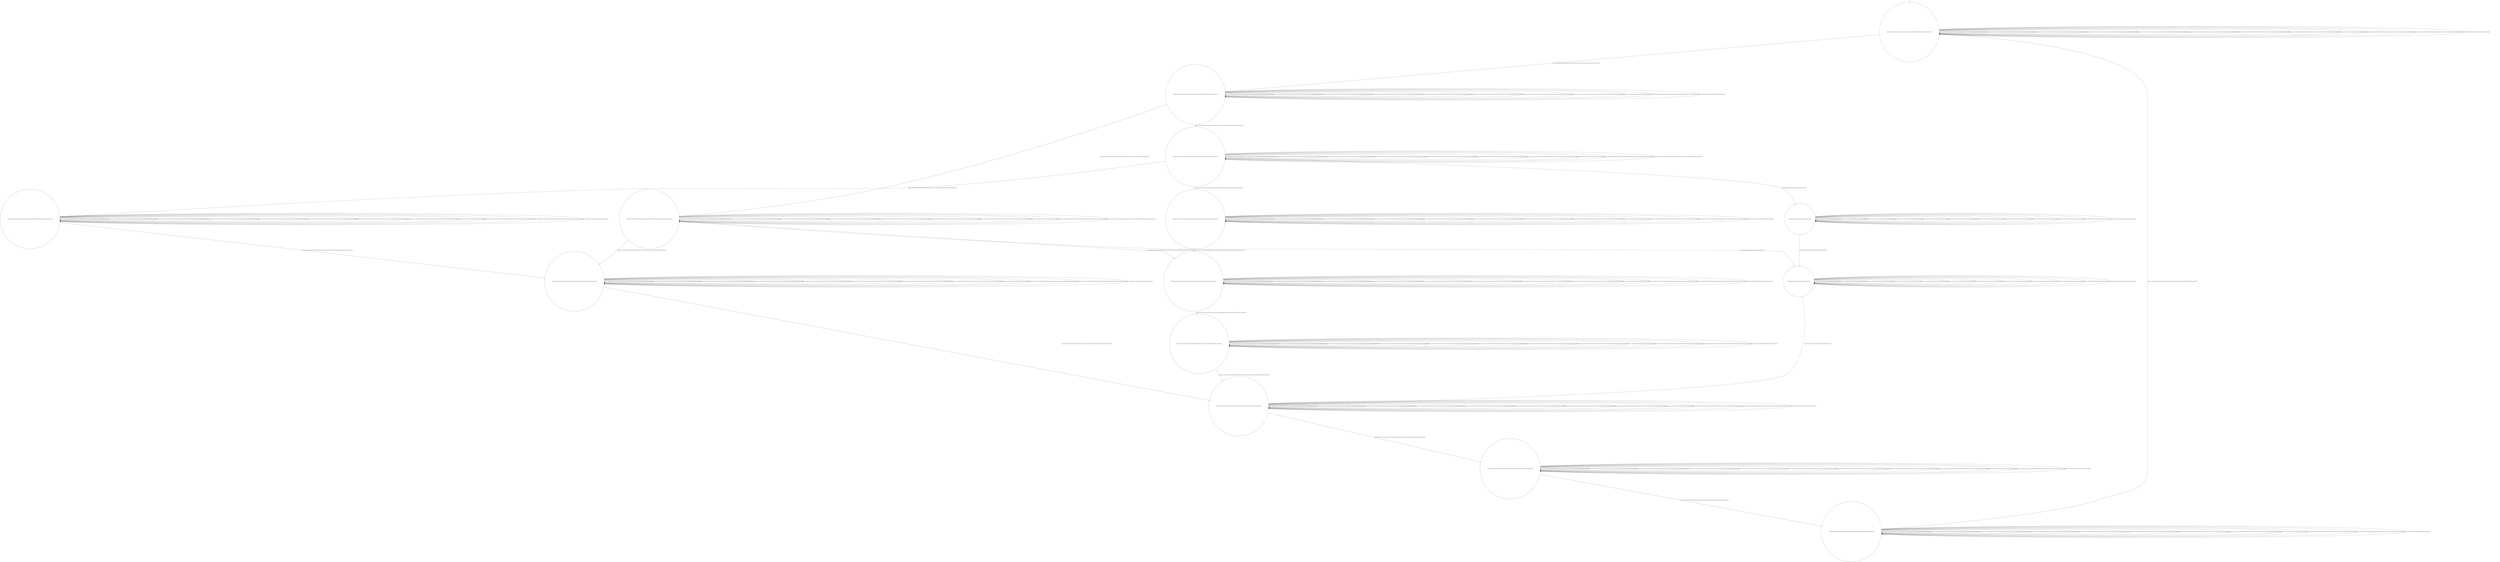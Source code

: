 digraph g {
	edge [lblstyle="above, sloped"];
	s0 [shape="circle" label="0@[((DOL and COF and CAP and TON and not TEA and not EUR) or (EUR and COF and TEA and CAP and TON and not DOL))]"];
	s1 [shape="circle" label="1@[((DOL and COF and CAP and TON and not TEA and not EUR) or (EUR and COF and TEA and CAP and TON and not DOL))]"];
	s2 [shape="circle" label="2@[((DOL and COF and CAP and TON and not TEA and not EUR) or (EUR and COF and TEA and CAP and TON and not DOL))]"];
	s3 [shape="circle" label="3@[((DOL and COF and CAP and TON and not TEA and not EUR) or (EUR and COF and TEA and CAP and TON and not DOL))]"];
	s4 [shape="circle" label="4@[((DOL and COF and CAP and TON and not TEA and not EUR) or (EUR and COF and TEA and CAP and TON and not DOL))]"];
	s5 [shape="circle" label="5@[((DOL and COF and CAP and TON and not TEA and not EUR) or (EUR and COF and TEA and CAP and TON and not DOL))]"];
	s6 [shape="circle" label="6@[((DOL and COF and CAP and TON and not TEA and not EUR) or (EUR and COF and TEA and CAP and TON and not DOL))]"];
	s7 [shape="circle" label="7@[((DOL and COF and CAP and TON and not TEA and not EUR) or (EUR and COF and TEA and CAP and TON and not DOL))]"];
	s8 [shape="circle" label="8@[((DOL and COF and CAP and TON and not TEA and not EUR) or (EUR and COF and TEA and CAP and TON and not DOL))]"];
	s9 [shape="circle" label="9@[((DOL and COF and CAP and TON and not TEA and not EUR) or (EUR and COF and TEA and CAP and TON and not DOL))]"];
	s10 [shape="circle" label="10@[((DOL and COF and CAP and TON and not TEA and not EUR) or (EUR and COF and TEA and CAP and TON and not DOL))]"];
	s11 [shape="circle" label="11@[((DOL and COF and CAP and TON and not TEA and not EUR) or (EUR and COF and TEA and CAP and TON and not DOL))]"];
	s12 [shape="circle" label="12@[((EUR and COF and TEA and CAP and TON and not DOL))]"];
	s13 [shape="circle" label="13@[((EUR and COF and TEA and CAP and TON and not DOL))]"];
	s0 -> s0 [label="cap / nok() [((DOL and COF and CAP and TON and not TEA and not EUR) or (EUR and COF and TEA and CAP and TON and not DOL))]"];
	s0 -> s0 [label="coffee / nok() [((DOL and COF and CAP and TON and not TEA and not EUR) or (EUR and COF and TEA and CAP and TON and not DOL))]"];
	s0 -> s0 [label="cup_taken / nok() [((DOL and COF and CAP and TON and not TEA and not EUR) or (EUR and COF and TEA and CAP and TON and not DOL))]"];
	s0 -> s0 [label="display_done / nok() [((DOL and COF and CAP and TON and not TEA and not EUR) or (EUR and COF and TEA and CAP and TON and not DOL))]"];
	s0 -> s1 [label="euro / ok() [((DOL and COF and CAP and TON and not TEA and not EUR) or (EUR and COF and TEA and CAP and TON and not DOL))]"];
	s0 -> s0 [label="no_sugar / nok() [((DOL and COF and CAP and TON and not TEA and not EUR) or (EUR and COF and TEA and CAP and TON and not DOL))]"];
	s0 -> s0 [label="pour_coffee / nok() [((DOL and COF and CAP and TON and not TEA and not EUR) or (EUR and COF and TEA and CAP and TON and not DOL))]"];
	s0 -> s0 [label="pour_milk / nok() [((DOL and COF and CAP and TON and not TEA and not EUR) or (EUR and COF and TEA and CAP and TON and not DOL))]"];
	s0 -> s0 [label="pour_sugar / nok() [((DOL and COF and CAP and TON and not TEA and not EUR) or (EUR and COF and TEA and CAP and TON and not DOL))]"];
	s0 -> s0 [label="pour_tea / nok() [((EUR and COF and TEA and CAP and TON and not DOL))]"];
	s0 -> s0 [label="ring / nok() [((DOL and COF and CAP and TON and not TEA and not EUR) or (EUR and COF and TEA and CAP and TON and not DOL))]"];
	s0 -> s0 [label="sugar / nok() [((DOL and COF and CAP and TON and not TEA and not EUR) or (EUR and COF and TEA and CAP and TON and not DOL))]"];
	s0 -> s0 [label="tea / nok() [((EUR and COF and TEA and CAP and TON and not DOL))]"];
	s1 -> s1 [label="cap / nok() [((DOL and COF and CAP and TON and not TEA and not EUR) or (EUR and COF and TEA and CAP and TON and not DOL))]"];
	s1 -> s1 [label="coffee / nok() [((DOL and COF and CAP and TON and not TEA and not EUR) or (EUR and COF and TEA and CAP and TON and not DOL))]"];
	s1 -> s1 [label="cup_taken / nok() [((DOL and COF and CAP and TON and not TEA and not EUR) or (EUR and COF and TEA and CAP and TON and not DOL))]"];
	s1 -> s1 [label="display_done / nok() [((DOL and COF and CAP and TON and not TEA and not EUR) or (EUR and COF and TEA and CAP and TON and not DOL))]"];
	s1 -> s1 [label="euro / nok() [((DOL and COF and CAP and TON and not TEA and not EUR) or (EUR and COF and TEA and CAP and TON and not DOL))]"];
	s1 -> s2 [label="no_sugar / ok() [((DOL and COF and CAP and TON and not TEA and not EUR) or (EUR and COF and TEA and CAP and TON and not DOL))]"];
	s1 -> s1 [label="pour_coffee / nok() [((DOL and COF and CAP and TON and not TEA and not EUR) or (EUR and COF and TEA and CAP and TON and not DOL))]"];
	s1 -> s1 [label="pour_milk / nok() [((DOL and COF and CAP and TON and not TEA and not EUR) or (EUR and COF and TEA and CAP and TON and not DOL))]"];
	s1 -> s1 [label="pour_sugar / nok() [((DOL and COF and CAP and TON and not TEA and not EUR) or (EUR and COF and TEA and CAP and TON and not DOL))]"];
	s1 -> s1 [label="pour_tea / nok() [((EUR and COF and TEA and CAP and TON and not DOL))]"];
	s1 -> s1 [label="ring / nok() [((DOL and COF and CAP and TON and not TEA and not EUR) or (EUR and COF and TEA and CAP and TON and not DOL))]"];
	s1 -> s3 [label="sugar / ok() [((DOL and COF and CAP and TON and not TEA and not EUR) or (EUR and COF and TEA and CAP and TON and not DOL))]"];
	s1 -> s1 [label="tea / nok() [((EUR and COF and TEA and CAP and TON and not DOL))]"];
	s2 -> s6 [label="cap / ok() [((DOL and COF and CAP and TON and not TEA and not EUR) or (EUR and COF and TEA and CAP and TON and not DOL))]"];
	s2 -> s7 [label="coffee / ok() [((DOL and COF and CAP and TON and not TEA and not EUR) or (EUR and COF and TEA and CAP and TON and not DOL))]"];
	s2 -> s2 [label="cup_taken / nok() [((DOL and COF and CAP and TON and not TEA and not EUR) or (EUR and COF and TEA and CAP and TON and not DOL))]"];
	s2 -> s2 [label="display_done / nok() [((DOL and COF and CAP and TON and not TEA and not EUR) or (EUR and COF and TEA and CAP and TON and not DOL))]"];
	s2 -> s2 [label="euro / nok() [((DOL and COF and CAP and TON and not TEA and not EUR) or (EUR and COF and TEA and CAP and TON and not DOL))]"];
	s2 -> s2 [label="no_sugar / nok() [((DOL and COF and CAP and TON and not TEA and not EUR) or (EUR and COF and TEA and CAP and TON and not DOL))]"];
	s2 -> s2 [label="pour_coffee / nok() [((DOL and COF and CAP and TON and not TEA and not EUR) or (EUR and COF and TEA and CAP and TON and not DOL))]"];
	s2 -> s2 [label="pour_milk / nok() [((DOL and COF and CAP and TON and not TEA and not EUR) or (EUR and COF and TEA and CAP and TON and not DOL))]"];
	s2 -> s2 [label="pour_sugar / nok() [((DOL and COF and CAP and TON and not TEA and not EUR) or (EUR and COF and TEA and CAP and TON and not DOL))]"];
	s2 -> s2 [label="pour_tea / nok() [((EUR and COF and TEA and CAP and TON and not DOL))]"];
	s2 -> s2 [label="ring / nok() [((DOL and COF and CAP and TON and not TEA and not EUR) or (EUR and COF and TEA and CAP and TON and not DOL))]"];
	s2 -> s2 [label="sugar / void() [((DOL and COF and CAP and TON and not TEA and not EUR) or (EUR and COF and TEA and CAP and TON and not DOL))]"];
	s2 -> s13 [label="tea / ok() [((EUR and COF and TEA and CAP and TON and not DOL))]"];
	s3 -> s4 [label="cap / ok() [((DOL and COF and CAP and TON and not TEA and not EUR) or (EUR and COF and TEA and CAP and TON and not DOL))]"];
	s3 -> s5 [label="coffee / ok() [((DOL and COF and CAP and TON and not TEA and not EUR) or (EUR and COF and TEA and CAP and TON and not DOL))]"];
	s3 -> s3 [label="cup_taken / nok() [((DOL and COF and CAP and TON and not TEA and not EUR) or (EUR and COF and TEA and CAP and TON and not DOL))]"];
	s3 -> s3 [label="display_done / nok() [((DOL and COF and CAP and TON and not TEA and not EUR) or (EUR and COF and TEA and CAP and TON and not DOL))]"];
	s3 -> s3 [label="euro / nok() [((DOL and COF and CAP and TON and not TEA and not EUR) or (EUR and COF and TEA and CAP and TON and not DOL))]"];
	s3 -> s3 [label="no_sugar / void() [((DOL and COF and CAP and TON and not TEA and not EUR) or (EUR and COF and TEA and CAP and TON and not DOL))]"];
	s3 -> s3 [label="pour_coffee / nok() [((DOL and COF and CAP and TON and not TEA and not EUR) or (EUR and COF and TEA and CAP and TON and not DOL))]"];
	s3 -> s3 [label="pour_milk / nok() [((DOL and COF and CAP and TON and not TEA and not EUR) or (EUR and COF and TEA and CAP and TON and not DOL))]"];
	s3 -> s3 [label="pour_sugar / nok() [((DOL and COF and CAP and TON and not TEA and not EUR) or (EUR and COF and TEA and CAP and TON and not DOL))]"];
	s3 -> s3 [label="pour_tea / nok() [((EUR and COF and TEA and CAP and TON and not DOL))]"];
	s3 -> s3 [label="ring / nok() [((DOL and COF and CAP and TON and not TEA and not EUR) or (EUR and COF and TEA and CAP and TON and not DOL))]"];
	s3 -> s3 [label="sugar / nok() [((DOL and COF and CAP and TON and not TEA and not EUR) or (EUR and COF and TEA and CAP and TON and not DOL))]"];
	s3 -> s12 [label="tea / ok() [((EUR and COF and TEA and CAP and TON and not DOL))]"];
	s4 -> s4 [label="cap / nok() [((DOL and COF and CAP and TON and not TEA and not EUR) or (EUR and COF and TEA and CAP and TON and not DOL))]"];
	s4 -> s4 [label="coffee / void() [((DOL and COF and CAP and TON and not TEA and not EUR) or (EUR and COF and TEA and CAP and TON and not DOL))]"];
	s4 -> s4 [label="cup_taken / nok() [((DOL and COF and CAP and TON and not TEA and not EUR) or (EUR and COF and TEA and CAP and TON and not DOL))]"];
	s4 -> s4 [label="display_done / nok() [((DOL and COF and CAP and TON and not TEA and not EUR) or (EUR and COF and TEA and CAP and TON and not DOL))]"];
	s4 -> s4 [label="euro / nok() [((DOL and COF and CAP and TON and not TEA and not EUR) or (EUR and COF and TEA and CAP and TON and not DOL))]"];
	s4 -> s4 [label="no_sugar / nok() [((DOL and COF and CAP and TON and not TEA and not EUR) or (EUR and COF and TEA and CAP and TON and not DOL))]"];
	s4 -> s4 [label="pour_coffee / nok() [((DOL and COF and CAP and TON and not TEA and not EUR) or (EUR and COF and TEA and CAP and TON and not DOL))]"];
	s4 -> s4 [label="pour_milk / nok() [((DOL and COF and CAP and TON and not TEA and not EUR) or (EUR and COF and TEA and CAP and TON and not DOL))]"];
	s4 -> s6 [label="pour_sugar / ok() [((DOL and COF and CAP and TON and not TEA and not EUR) or (EUR and COF and TEA and CAP and TON and not DOL))]"];
	s4 -> s4 [label="pour_tea / nok() [((EUR and COF and TEA and CAP and TON and not DOL))]"];
	s4 -> s4 [label="ring / nok() [((DOL and COF and CAP and TON and not TEA and not EUR) or (EUR and COF and TEA and CAP and TON and not DOL))]"];
	s4 -> s4 [label="sugar / nok() [((DOL and COF and CAP and TON and not TEA and not EUR) or (EUR and COF and TEA and CAP and TON and not DOL))]"];
	s4 -> s4 [label="tea / void() [((EUR and COF and TEA and CAP and TON and not DOL))]"];
	s5 -> s5 [label="cap / void() [((DOL and COF and CAP and TON and not TEA and not EUR) or (EUR and COF and TEA and CAP and TON and not DOL))]"];
	s5 -> s5 [label="coffee / nok() [((DOL and COF and CAP and TON and not TEA and not EUR) or (EUR and COF and TEA and CAP and TON and not DOL))]"];
	s5 -> s5 [label="cup_taken / nok() [((DOL and COF and CAP and TON and not TEA and not EUR) or (EUR and COF and TEA and CAP and TON and not DOL))]"];
	s5 -> s5 [label="display_done / nok() [((DOL and COF and CAP and TON and not TEA and not EUR) or (EUR and COF and TEA and CAP and TON and not DOL))]"];
	s5 -> s5 [label="euro / nok() [((DOL and COF and CAP and TON and not TEA and not EUR) or (EUR and COF and TEA and CAP and TON and not DOL))]"];
	s5 -> s5 [label="no_sugar / nok() [((DOL and COF and CAP and TON and not TEA and not EUR) or (EUR and COF and TEA and CAP and TON and not DOL))]"];
	s5 -> s5 [label="pour_coffee / nok() [((DOL and COF and CAP and TON and not TEA and not EUR) or (EUR and COF and TEA and CAP and TON and not DOL))]"];
	s5 -> s5 [label="pour_milk / nok() [((DOL and COF and CAP and TON and not TEA and not EUR) or (EUR and COF and TEA and CAP and TON and not DOL))]"];
	s5 -> s7 [label="pour_sugar / ok() [((DOL and COF and CAP and TON and not TEA and not EUR) or (EUR and COF and TEA and CAP and TON and not DOL))]"];
	s5 -> s5 [label="pour_tea / nok() [((EUR and COF and TEA and CAP and TON and not DOL))]"];
	s5 -> s5 [label="ring / nok() [((DOL and COF and CAP and TON and not TEA and not EUR) or (EUR and COF and TEA and CAP and TON and not DOL))]"];
	s5 -> s5 [label="sugar / nok() [((DOL and COF and CAP and TON and not TEA and not EUR) or (EUR and COF and TEA and CAP and TON and not DOL))]"];
	s5 -> s5 [label="tea / void() [((EUR and COF and TEA and CAP and TON and not DOL))]"];
	s6 -> s6 [label="cap / nok() [((DOL and COF and CAP and TON and not TEA and not EUR) or (EUR and COF and TEA and CAP and TON and not DOL))]"];
	s6 -> s6 [label="coffee / void() [((DOL and COF and CAP and TON and not TEA and not EUR) or (EUR and COF and TEA and CAP and TON and not DOL))]"];
	s6 -> s6 [label="cup_taken / nok() [((DOL and COF and CAP and TON and not TEA and not EUR) or (EUR and COF and TEA and CAP and TON and not DOL))]"];
	s6 -> s6 [label="display_done / nok() [((DOL and COF and CAP and TON and not TEA and not EUR) or (EUR and COF and TEA and CAP and TON and not DOL))]"];
	s6 -> s6 [label="euro / nok() [((DOL and COF and CAP and TON and not TEA and not EUR) or (EUR and COF and TEA and CAP and TON and not DOL))]"];
	s6 -> s6 [label="no_sugar / nok() [((DOL and COF and CAP and TON and not TEA and not EUR) or (EUR and COF and TEA and CAP and TON and not DOL))]"];
	s6 -> s6 [label="pour_coffee / nok() [((DOL and COF and CAP and TON and not TEA and not EUR) or (EUR and COF and TEA and CAP and TON and not DOL))]"];
	s6 -> s9 [label="pour_milk / ok() [((DOL and COF and CAP and TON and not TEA and not EUR) or (EUR and COF and TEA and CAP and TON and not DOL))]"];
	s6 -> s6 [label="pour_sugar / nok() [((DOL and COF and CAP and TON and not TEA and not EUR) or (EUR and COF and TEA and CAP and TON and not DOL))]"];
	s6 -> s6 [label="pour_tea / nok() [((EUR and COF and TEA and CAP and TON and not DOL))]"];
	s6 -> s6 [label="ring / nok() [((DOL and COF and CAP and TON and not TEA and not EUR) or (EUR and COF and TEA and CAP and TON and not DOL))]"];
	s6 -> s6 [label="sugar / nok() [((DOL and COF and CAP and TON and not TEA and not EUR) or (EUR and COF and TEA and CAP and TON and not DOL))]"];
	s6 -> s6 [label="tea / void() [((EUR and COF and TEA and CAP and TON and not DOL))]"];
	s7 -> s7 [label="cap / void() [((DOL and COF and CAP and TON and not TEA and not EUR) or (EUR and COF and TEA and CAP and TON and not DOL))]"];
	s7 -> s7 [label="coffee / nok() [((DOL and COF and CAP and TON and not TEA and not EUR) or (EUR and COF and TEA and CAP and TON and not DOL))]"];
	s7 -> s7 [label="cup_taken / nok() [((DOL and COF and CAP and TON and not TEA and not EUR) or (EUR and COF and TEA and CAP and TON and not DOL))]"];
	s7 -> s7 [label="display_done / nok() [((DOL and COF and CAP and TON and not TEA and not EUR) or (EUR and COF and TEA and CAP and TON and not DOL))]"];
	s7 -> s7 [label="euro / nok() [((DOL and COF and CAP and TON and not TEA and not EUR) or (EUR and COF and TEA and CAP and TON and not DOL))]"];
	s7 -> s7 [label="no_sugar / nok() [((DOL and COF and CAP and TON and not TEA and not EUR) or (EUR and COF and TEA and CAP and TON and not DOL))]"];
	s7 -> s8 [label="pour_coffee / ok() [((DOL and COF and CAP and TON and not TEA and not EUR) or (EUR and COF and TEA and CAP and TON and not DOL))]"];
	s7 -> s7 [label="pour_milk / nok() [((DOL and COF and CAP and TON and not TEA and not EUR) or (EUR and COF and TEA and CAP and TON and not DOL))]"];
	s7 -> s7 [label="pour_sugar / nok() [((DOL and COF and CAP and TON and not TEA and not EUR) or (EUR and COF and TEA and CAP and TON and not DOL))]"];
	s7 -> s7 [label="pour_tea / nok() [((EUR and COF and TEA and CAP and TON and not DOL))]"];
	s7 -> s7 [label="ring / nok() [((DOL and COF and CAP and TON and not TEA and not EUR) or (EUR and COF and TEA and CAP and TON and not DOL))]"];
	s7 -> s7 [label="sugar / nok() [((DOL and COF and CAP and TON and not TEA and not EUR) or (EUR and COF and TEA and CAP and TON and not DOL))]"];
	s7 -> s7 [label="tea / void() [((EUR and COF and TEA and CAP and TON and not DOL))]"];
	s8 -> s8 [label="cap / nok() [((DOL and COF and CAP and TON and not TEA and not EUR) or (EUR and COF and TEA and CAP and TON and not DOL))]"];
	s8 -> s8 [label="coffee / nok() [((DOL and COF and CAP and TON and not TEA and not EUR) or (EUR and COF and TEA and CAP and TON and not DOL))]"];
	s8 -> s8 [label="cup_taken / nok() [((DOL and COF and CAP and TON and not TEA and not EUR) or (EUR and COF and TEA and CAP and TON and not DOL))]"];
	s8 -> s10 [label="display_done / ok() [((DOL and COF and CAP and TON and not TEA and not EUR) or (EUR and COF and TEA and CAP and TON and not DOL))]"];
	s8 -> s8 [label="euro / nok() [((DOL and COF and CAP and TON and not TEA and not EUR) or (EUR and COF and TEA and CAP and TON and not DOL))]"];
	s8 -> s8 [label="no_sugar / nok() [((DOL and COF and CAP and TON and not TEA and not EUR) or (EUR and COF and TEA and CAP and TON and not DOL))]"];
	s8 -> s8 [label="pour_coffee / nok() [((DOL and COF and CAP and TON and not TEA and not EUR) or (EUR and COF and TEA and CAP and TON and not DOL))]"];
	s8 -> s8 [label="pour_milk / nok() [((DOL and COF and CAP and TON and not TEA and not EUR) or (EUR and COF and TEA and CAP and TON and not DOL))]"];
	s8 -> s8 [label="pour_sugar / nok() [((DOL and COF and CAP and TON and not TEA and not EUR) or (EUR and COF and TEA and CAP and TON and not DOL))]"];
	s8 -> s8 [label="pour_tea / nok() [((EUR and COF and TEA and CAP and TON and not DOL))]"];
	s8 -> s8 [label="ring / nok() [((DOL and COF and CAP and TON and not TEA and not EUR) or (EUR and COF and TEA and CAP and TON and not DOL))]"];
	s8 -> s8 [label="sugar / nok() [((DOL and COF and CAP and TON and not TEA and not EUR) or (EUR and COF and TEA and CAP and TON and not DOL))]"];
	s8 -> s8 [label="tea / nok() [((EUR and COF and TEA and CAP and TON and not DOL))]"];
	s9 -> s9 [label="cap / nok() [((DOL and COF and CAP and TON and not TEA and not EUR) or (EUR and COF and TEA and CAP and TON and not DOL))]"];
	s9 -> s9 [label="coffee / nok() [((DOL and COF and CAP and TON and not TEA and not EUR) or (EUR and COF and TEA and CAP and TON and not DOL))]"];
	s9 -> s9 [label="cup_taken / nok() [((DOL and COF and CAP and TON and not TEA and not EUR) or (EUR and COF and TEA and CAP and TON and not DOL))]"];
	s9 -> s9 [label="display_done / nok() [((DOL and COF and CAP and TON and not TEA and not EUR) or (EUR and COF and TEA and CAP and TON and not DOL))]"];
	s9 -> s9 [label="euro / nok() [((DOL and COF and CAP and TON and not TEA and not EUR) or (EUR and COF and TEA and CAP and TON and not DOL))]"];
	s9 -> s9 [label="no_sugar / nok() [((DOL and COF and CAP and TON and not TEA and not EUR) or (EUR and COF and TEA and CAP and TON and not DOL))]"];
	s9 -> s8 [label="pour_coffee / ok() [((DOL and COF and CAP and TON and not TEA and not EUR) or (EUR and COF and TEA and CAP and TON and not DOL))]"];
	s9 -> s9 [label="pour_milk / nok() [((DOL and COF and CAP and TON and not TEA and not EUR) or (EUR and COF and TEA and CAP and TON and not DOL))]"];
	s9 -> s9 [label="pour_sugar / nok() [((DOL and COF and CAP and TON and not TEA and not EUR) or (EUR and COF and TEA and CAP and TON and not DOL))]"];
	s9 -> s9 [label="pour_tea / nok() [((EUR and COF and TEA and CAP and TON and not DOL))]"];
	s9 -> s9 [label="ring / nok() [((DOL and COF and CAP and TON and not TEA and not EUR) or (EUR and COF and TEA and CAP and TON and not DOL))]"];
	s9 -> s9 [label="sugar / nok() [((DOL and COF and CAP and TON and not TEA and not EUR) or (EUR and COF and TEA and CAP and TON and not DOL))]"];
	s9 -> s9 [label="tea / nok() [((EUR and COF and TEA and CAP and TON and not DOL))]"];
	s10 -> s10 [label="cap / nok() [((DOL and COF and CAP and TON and not TEA and not EUR) or (EUR and COF and TEA and CAP and TON and not DOL))]"];
	s10 -> s10 [label="coffee / nok() [((DOL and COF and CAP and TON and not TEA and not EUR) or (EUR and COF and TEA and CAP and TON and not DOL))]"];
	s10 -> s10 [label="cup_taken / nok() [((DOL and COF and CAP and TON and not TEA and not EUR) or (EUR and COF and TEA and CAP and TON and not DOL))]"];
	s10 -> s10 [label="display_done / nok() [((DOL and COF and CAP and TON and not TEA and not EUR) or (EUR and COF and TEA and CAP and TON and not DOL))]"];
	s10 -> s10 [label="euro / nok() [((DOL and COF and CAP and TON and not TEA and not EUR) or (EUR and COF and TEA and CAP and TON and not DOL))]"];
	s10 -> s10 [label="no_sugar / nok() [((DOL and COF and CAP and TON and not TEA and not EUR) or (EUR and COF and TEA and CAP and TON and not DOL))]"];
	s10 -> s10 [label="pour_coffee / nok() [((DOL and COF and CAP and TON and not TEA and not EUR) or (EUR and COF and TEA and CAP and TON and not DOL))]"];
	s10 -> s10 [label="pour_milk / nok() [((DOL and COF and CAP and TON and not TEA and not EUR) or (EUR and COF and TEA and CAP and TON and not DOL))]"];
	s10 -> s10 [label="pour_sugar / nok() [((DOL and COF and CAP and TON and not TEA and not EUR) or (EUR and COF and TEA and CAP and TON and not DOL))]"];
	s10 -> s10 [label="pour_tea / nok() [((EUR and COF and TEA and CAP and TON and not DOL))]"];
	s10 -> s11 [label="ring / ok() [((DOL and COF and CAP and TON and not TEA and not EUR) or (EUR and COF and TEA and CAP and TON and not DOL))]"];
	s10 -> s10 [label="sugar / nok() [((DOL and COF and CAP and TON and not TEA and not EUR) or (EUR and COF and TEA and CAP and TON and not DOL))]"];
	s10 -> s10 [label="tea / nok() [((EUR and COF and TEA and CAP and TON and not DOL))]"];
	s11 -> s11 [label="cap / nok() [((DOL and COF and CAP and TON and not TEA and not EUR) or (EUR and COF and TEA and CAP and TON and not DOL))]"];
	s11 -> s11 [label="coffee / nok() [((DOL and COF and CAP and TON and not TEA and not EUR) or (EUR and COF and TEA and CAP and TON and not DOL))]"];
	s11 -> s0 [label="cup_taken / ok() [((DOL and COF and CAP and TON and not TEA and not EUR) or (EUR and COF and TEA and CAP and TON and not DOL))]"];
	s11 -> s11 [label="display_done / nok() [((DOL and COF and CAP and TON and not TEA and not EUR) or (EUR and COF and TEA and CAP and TON and not DOL))]"];
	s11 -> s11 [label="euro / nok() [((DOL and COF and CAP and TON and not TEA and not EUR) or (EUR and COF and TEA and CAP and TON and not DOL))]"];
	s11 -> s11 [label="no_sugar / nok() [((DOL and COF and CAP and TON and not TEA and not EUR) or (EUR and COF and TEA and CAP and TON and not DOL))]"];
	s11 -> s11 [label="pour_coffee / nok() [((DOL and COF and CAP and TON and not TEA and not EUR) or (EUR and COF and TEA and CAP and TON and not DOL))]"];
	s11 -> s11 [label="pour_milk / nok() [((DOL and COF and CAP and TON and not TEA and not EUR) or (EUR and COF and TEA and CAP and TON and not DOL))]"];
	s11 -> s11 [label="pour_sugar / nok() [((DOL and COF and CAP and TON and not TEA and not EUR) or (EUR and COF and TEA and CAP and TON and not DOL))]"];
	s11 -> s11 [label="pour_tea / nok() [((EUR and COF and TEA and CAP and TON and not DOL))]"];
	s11 -> s11 [label="ring / nok() [((DOL and COF and CAP and TON and not TEA and not EUR) or (EUR and COF and TEA and CAP and TON and not DOL))]"];
	s11 -> s11 [label="sugar / nok() [((DOL and COF and CAP and TON and not TEA and not EUR) or (EUR and COF and TEA and CAP and TON and not DOL))]"];
	s11 -> s11 [label="tea / nok() [((EUR and COF and TEA and CAP and TON and not DOL))]"];
	s12 -> s12 [label="cap / void() [((EUR and COF and TEA and CAP and TON and not DOL))]"];
	s12 -> s12 [label="coffee / void() [((EUR and COF and TEA and CAP and TON and not DOL))]"];
	s12 -> s12 [label="cup_taken / nok() [((EUR and COF and TEA and CAP and TON and not DOL))]"];
	s12 -> s12 [label="display_done / nok() [((EUR and COF and TEA and CAP and TON and not DOL))]"];
	s12 -> s12 [label="euro / nok() [((EUR and COF and TEA and CAP and TON and not DOL))]"];
	s12 -> s12 [label="no_sugar / nok() [((EUR and COF and TEA and CAP and TON and not DOL))]"];
	s12 -> s12 [label="pour_coffee / nok() [((EUR and COF and TEA and CAP and TON and not DOL))]"];
	s12 -> s12 [label="pour_milk / nok() [((EUR and COF and TEA and CAP and TON and not DOL))]"];
	s12 -> s13 [label="pour_sugar / ok() [((EUR and COF and TEA and CAP and TON and not DOL))]"];
	s12 -> s12 [label="pour_tea / nok() [((EUR and COF and TEA and CAP and TON and not DOL))]"];
	s12 -> s12 [label="ring / nok() [((EUR and COF and TEA and CAP and TON and not DOL))]"];
	s12 -> s12 [label="sugar / nok() [((EUR and COF and TEA and CAP and TON and not DOL))]"];
	s12 -> s12 [label="tea / nok() [((EUR and COF and TEA and CAP and TON and not DOL))]"];
	s13 -> s13 [label="cap / void() [((EUR and COF and TEA and CAP and TON and not DOL))]"];
	s13 -> s13 [label="coffee / void() [((EUR and COF and TEA and CAP and TON and not DOL))]"];
	s13 -> s13 [label="cup_taken / nok() [((EUR and COF and TEA and CAP and TON and not DOL))]"];
	s13 -> s13 [label="display_done / nok() [((EUR and COF and TEA and CAP and TON and not DOL))]"];
	s13 -> s13 [label="euro / nok() [((EUR and COF and TEA and CAP and TON and not DOL))]"];
	s13 -> s13 [label="no_sugar / nok() [((EUR and COF and TEA and CAP and TON and not DOL))]"];
	s13 -> s13 [label="pour_coffee / nok() [((EUR and COF and TEA and CAP and TON and not DOL))]"];
	s13 -> s13 [label="pour_milk / nok() [((EUR and COF and TEA and CAP and TON and not DOL))]"];
	s13 -> s13 [label="pour_sugar / nok() [((EUR and COF and TEA and CAP and TON and not DOL))]"];
	s13 -> s8 [label="pour_tea / ok() [((EUR and COF and TEA and CAP and TON and not DOL))]"];
	s13 -> s13 [label="ring / nok() [((EUR and COF and TEA and CAP and TON and not DOL))]"];
	s13 -> s13 [label="sugar / nok() [((EUR and COF and TEA and CAP and TON and not DOL))]"];
	s13 -> s13 [label="tea / nok() [((EUR and COF and TEA and CAP and TON and not DOL))]"];
	__start0 [label="" shape="none" width="0" height="0"];
	__start0 -> s0;
}